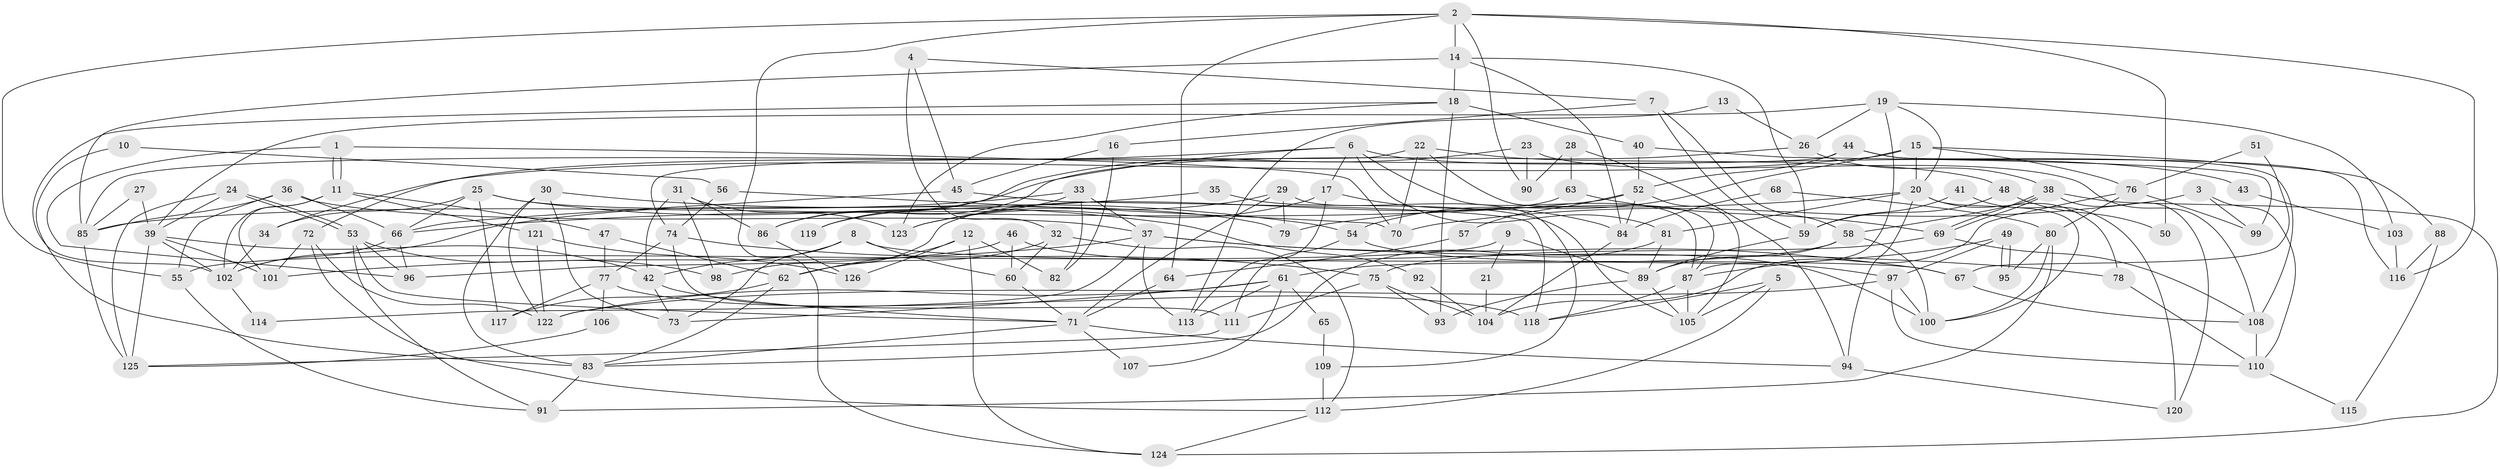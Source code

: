 // coarse degree distribution, {2: 0.18, 4: 0.14, 3: 0.18, 5: 0.2, 9: 0.08, 7: 0.08, 10: 0.06, 13: 0.02, 11: 0.04, 8: 0.02}
// Generated by graph-tools (version 1.1) at 2025/52/03/04/25 21:52:33]
// undirected, 126 vertices, 252 edges
graph export_dot {
graph [start="1"]
  node [color=gray90,style=filled];
  1;
  2;
  3;
  4;
  5;
  6;
  7;
  8;
  9;
  10;
  11;
  12;
  13;
  14;
  15;
  16;
  17;
  18;
  19;
  20;
  21;
  22;
  23;
  24;
  25;
  26;
  27;
  28;
  29;
  30;
  31;
  32;
  33;
  34;
  35;
  36;
  37;
  38;
  39;
  40;
  41;
  42;
  43;
  44;
  45;
  46;
  47;
  48;
  49;
  50;
  51;
  52;
  53;
  54;
  55;
  56;
  57;
  58;
  59;
  60;
  61;
  62;
  63;
  64;
  65;
  66;
  67;
  68;
  69;
  70;
  71;
  72;
  73;
  74;
  75;
  76;
  77;
  78;
  79;
  80;
  81;
  82;
  83;
  84;
  85;
  86;
  87;
  88;
  89;
  90;
  91;
  92;
  93;
  94;
  95;
  96;
  97;
  98;
  99;
  100;
  101;
  102;
  103;
  104;
  105;
  106;
  107;
  108;
  109;
  110;
  111;
  112;
  113;
  114;
  115;
  116;
  117;
  118;
  119;
  120;
  121;
  122;
  123;
  124;
  125;
  126;
  1 -- 96;
  1 -- 11;
  1 -- 11;
  1 -- 70;
  2 -- 55;
  2 -- 14;
  2 -- 50;
  2 -- 64;
  2 -- 90;
  2 -- 116;
  2 -- 124;
  3 -- 110;
  3 -- 70;
  3 -- 99;
  4 -- 32;
  4 -- 7;
  4 -- 45;
  5 -- 118;
  5 -- 112;
  5 -- 105;
  6 -- 87;
  6 -- 81;
  6 -- 17;
  6 -- 43;
  6 -- 72;
  6 -- 119;
  7 -- 16;
  7 -- 58;
  7 -- 59;
  8 -- 73;
  8 -- 42;
  8 -- 60;
  8 -- 67;
  9 -- 55;
  9 -- 89;
  9 -- 21;
  10 -- 83;
  10 -- 56;
  11 -- 101;
  11 -- 47;
  11 -- 102;
  11 -- 121;
  12 -- 126;
  12 -- 62;
  12 -- 82;
  12 -- 124;
  13 -- 113;
  13 -- 26;
  14 -- 18;
  14 -- 84;
  14 -- 59;
  14 -- 85;
  15 -- 20;
  15 -- 54;
  15 -- 34;
  15 -- 76;
  15 -- 88;
  16 -- 82;
  16 -- 45;
  17 -- 123;
  17 -- 84;
  17 -- 113;
  18 -- 102;
  18 -- 40;
  18 -- 93;
  18 -- 123;
  19 -- 39;
  19 -- 20;
  19 -- 26;
  19 -- 87;
  19 -- 103;
  20 -- 78;
  20 -- 100;
  20 -- 79;
  20 -- 81;
  20 -- 94;
  21 -- 104;
  22 -- 74;
  22 -- 87;
  22 -- 48;
  22 -- 70;
  23 -- 90;
  23 -- 108;
  23 -- 86;
  24 -- 39;
  24 -- 53;
  24 -- 53;
  24 -- 125;
  25 -- 34;
  25 -- 66;
  25 -- 79;
  25 -- 92;
  25 -- 117;
  26 -- 38;
  26 -- 86;
  27 -- 39;
  27 -- 85;
  28 -- 63;
  28 -- 94;
  28 -- 90;
  29 -- 71;
  29 -- 79;
  29 -- 109;
  29 -- 123;
  30 -- 54;
  30 -- 83;
  30 -- 73;
  30 -- 122;
  31 -- 86;
  31 -- 123;
  31 -- 42;
  31 -- 98;
  32 -- 112;
  32 -- 60;
  32 -- 62;
  33 -- 102;
  33 -- 37;
  33 -- 82;
  33 -- 119;
  34 -- 102;
  35 -- 66;
  35 -- 105;
  36 -- 37;
  36 -- 66;
  36 -- 55;
  36 -- 85;
  37 -- 113;
  37 -- 67;
  37 -- 78;
  37 -- 101;
  37 -- 114;
  38 -- 124;
  38 -- 69;
  38 -- 69;
  38 -- 58;
  38 -- 120;
  39 -- 101;
  39 -- 125;
  39 -- 42;
  39 -- 102;
  40 -- 52;
  40 -- 99;
  41 -- 120;
  41 -- 59;
  42 -- 71;
  42 -- 73;
  43 -- 103;
  44 -- 85;
  44 -- 52;
  44 -- 108;
  44 -- 116;
  45 -- 118;
  45 -- 66;
  46 -- 100;
  46 -- 96;
  46 -- 60;
  47 -- 77;
  47 -- 62;
  48 -- 59;
  48 -- 50;
  49 -- 95;
  49 -- 95;
  49 -- 87;
  49 -- 97;
  51 -- 67;
  51 -- 76;
  52 -- 85;
  52 -- 105;
  52 -- 57;
  52 -- 84;
  53 -- 71;
  53 -- 91;
  53 -- 96;
  53 -- 98;
  54 -- 97;
  54 -- 111;
  55 -- 91;
  56 -- 70;
  56 -- 74;
  57 -- 64;
  58 -- 89;
  58 -- 61;
  58 -- 100;
  59 -- 89;
  60 -- 71;
  61 -- 73;
  61 -- 65;
  61 -- 107;
  61 -- 113;
  61 -- 122;
  62 -- 83;
  62 -- 117;
  63 -- 69;
  63 -- 98;
  64 -- 71;
  65 -- 109;
  66 -- 102;
  66 -- 96;
  67 -- 108;
  68 -- 80;
  68 -- 84;
  69 -- 75;
  69 -- 108;
  71 -- 83;
  71 -- 94;
  71 -- 107;
  72 -- 122;
  72 -- 101;
  72 -- 112;
  74 -- 75;
  74 -- 111;
  74 -- 77;
  75 -- 93;
  75 -- 104;
  75 -- 111;
  76 -- 80;
  76 -- 99;
  76 -- 104;
  77 -- 117;
  77 -- 106;
  77 -- 118;
  78 -- 110;
  80 -- 91;
  80 -- 100;
  80 -- 95;
  81 -- 83;
  81 -- 89;
  83 -- 91;
  84 -- 104;
  85 -- 125;
  86 -- 126;
  87 -- 105;
  87 -- 118;
  88 -- 116;
  88 -- 115;
  89 -- 93;
  89 -- 105;
  92 -- 104;
  94 -- 120;
  97 -- 122;
  97 -- 100;
  97 -- 110;
  102 -- 114;
  103 -- 116;
  106 -- 125;
  108 -- 110;
  109 -- 112;
  110 -- 115;
  111 -- 125;
  112 -- 124;
  121 -- 122;
  121 -- 126;
}
